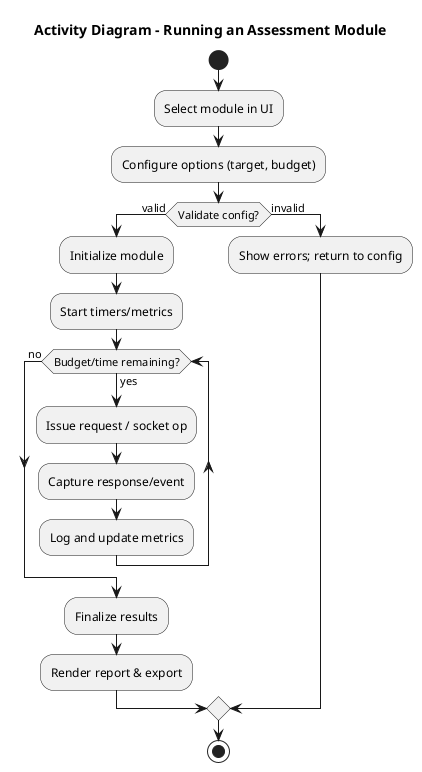 @startuml aclient_activity_runner
title Activity Diagram – Running an Assessment Module

start
:Select module in UI;
:Configure options (target, budget);
if (Validate config?) then (valid)
  :Initialize module;
  :Start timers/metrics;
  while (Budget/time remaining?) is (yes)
    :Issue request / socket op;
    :Capture response/event;
    :Log and update metrics;
  endwhile (no)
  :Finalize results;
  :Render report & export;
else (invalid)
  :Show errors; return to config;
endif
stop

@enduml
